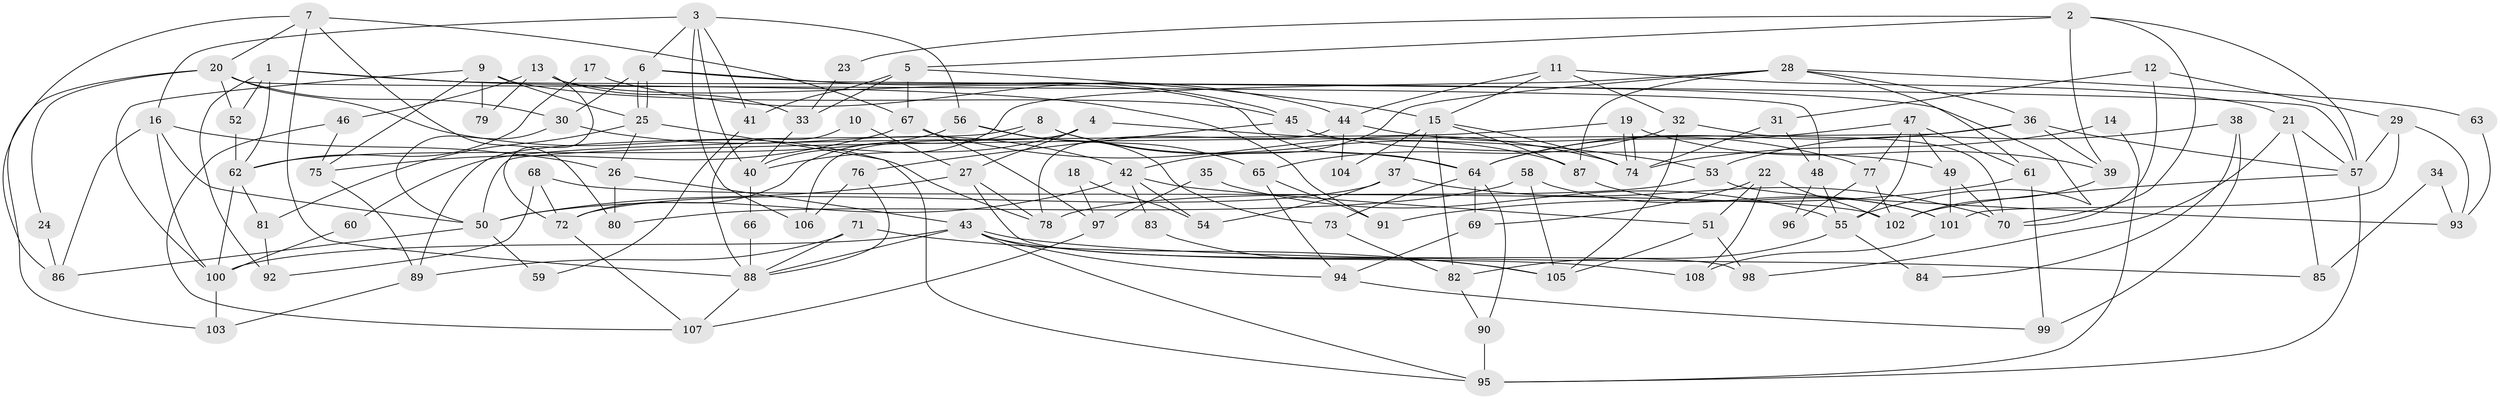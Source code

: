 // coarse degree distribution, {5: 0.23076923076923078, 7: 0.13846153846153847, 8: 0.06153846153846154, 4: 0.13846153846153847, 6: 0.13846153846153847, 2: 0.09230769230769231, 9: 0.03076923076923077, 10: 0.046153846153846156, 3: 0.12307692307692308}
// Generated by graph-tools (version 1.1) at 2025/52/02/27/25 19:52:02]
// undirected, 108 vertices, 216 edges
graph export_dot {
graph [start="1"]
  node [color=gray90,style=filled];
  1;
  2;
  3;
  4;
  5;
  6;
  7;
  8;
  9;
  10;
  11;
  12;
  13;
  14;
  15;
  16;
  17;
  18;
  19;
  20;
  21;
  22;
  23;
  24;
  25;
  26;
  27;
  28;
  29;
  30;
  31;
  32;
  33;
  34;
  35;
  36;
  37;
  38;
  39;
  40;
  41;
  42;
  43;
  44;
  45;
  46;
  47;
  48;
  49;
  50;
  51;
  52;
  53;
  54;
  55;
  56;
  57;
  58;
  59;
  60;
  61;
  62;
  63;
  64;
  65;
  66;
  67;
  68;
  69;
  70;
  71;
  72;
  73;
  74;
  75;
  76;
  77;
  78;
  79;
  80;
  81;
  82;
  83;
  84;
  85;
  86;
  87;
  88;
  89;
  90;
  91;
  92;
  93;
  94;
  95;
  96;
  97;
  98;
  99;
  100;
  101;
  102;
  103;
  104;
  105;
  106;
  107;
  108;
  1 -- 55;
  1 -- 62;
  1 -- 52;
  1 -- 91;
  1 -- 92;
  2 -- 39;
  2 -- 57;
  2 -- 5;
  2 -- 23;
  2 -- 70;
  3 -- 16;
  3 -- 6;
  3 -- 40;
  3 -- 41;
  3 -- 56;
  3 -- 106;
  4 -- 40;
  4 -- 106;
  4 -- 27;
  4 -- 53;
  5 -- 15;
  5 -- 33;
  5 -- 41;
  5 -- 67;
  6 -- 30;
  6 -- 25;
  6 -- 25;
  6 -- 45;
  6 -- 57;
  7 -- 20;
  7 -- 67;
  7 -- 80;
  7 -- 86;
  7 -- 88;
  8 -- 64;
  8 -- 87;
  8 -- 72;
  8 -- 89;
  9 -- 25;
  9 -- 100;
  9 -- 45;
  9 -- 75;
  9 -- 79;
  10 -- 88;
  10 -- 27;
  11 -- 32;
  11 -- 15;
  11 -- 21;
  11 -- 44;
  12 -- 29;
  12 -- 70;
  12 -- 31;
  13 -- 46;
  13 -- 64;
  13 -- 33;
  13 -- 72;
  13 -- 79;
  14 -- 74;
  14 -- 95;
  15 -- 37;
  15 -- 74;
  15 -- 82;
  15 -- 87;
  15 -- 104;
  16 -- 26;
  16 -- 86;
  16 -- 50;
  16 -- 100;
  17 -- 44;
  17 -- 62;
  18 -- 54;
  18 -- 97;
  19 -- 39;
  19 -- 74;
  19 -- 74;
  19 -- 60;
  20 -- 52;
  20 -- 48;
  20 -- 24;
  20 -- 30;
  20 -- 78;
  20 -- 103;
  21 -- 98;
  21 -- 57;
  21 -- 85;
  22 -- 108;
  22 -- 102;
  22 -- 51;
  22 -- 69;
  23 -- 33;
  24 -- 86;
  25 -- 26;
  25 -- 81;
  25 -- 95;
  26 -- 43;
  26 -- 80;
  27 -- 50;
  27 -- 78;
  27 -- 98;
  28 -- 40;
  28 -- 36;
  28 -- 42;
  28 -- 61;
  28 -- 63;
  28 -- 87;
  29 -- 57;
  29 -- 101;
  29 -- 93;
  30 -- 50;
  30 -- 42;
  31 -- 74;
  31 -- 48;
  32 -- 65;
  32 -- 70;
  32 -- 105;
  33 -- 40;
  34 -- 93;
  34 -- 85;
  35 -- 97;
  35 -- 55;
  36 -- 57;
  36 -- 50;
  36 -- 39;
  36 -- 64;
  37 -- 70;
  37 -- 72;
  37 -- 54;
  38 -- 53;
  38 -- 99;
  38 -- 84;
  39 -- 102;
  40 -- 66;
  41 -- 59;
  42 -- 50;
  42 -- 51;
  42 -- 54;
  42 -- 83;
  43 -- 95;
  43 -- 100;
  43 -- 85;
  43 -- 88;
  43 -- 94;
  43 -- 108;
  44 -- 78;
  44 -- 77;
  44 -- 104;
  45 -- 49;
  45 -- 76;
  46 -- 75;
  46 -- 107;
  47 -- 64;
  47 -- 61;
  47 -- 49;
  47 -- 55;
  47 -- 77;
  48 -- 55;
  48 -- 96;
  49 -- 70;
  49 -- 101;
  50 -- 59;
  50 -- 86;
  51 -- 98;
  51 -- 105;
  52 -- 62;
  53 -- 78;
  53 -- 93;
  55 -- 82;
  55 -- 84;
  56 -- 62;
  56 -- 65;
  56 -- 73;
  57 -- 95;
  57 -- 102;
  58 -- 101;
  58 -- 105;
  58 -- 80;
  60 -- 100;
  61 -- 91;
  61 -- 99;
  62 -- 81;
  62 -- 100;
  63 -- 93;
  64 -- 90;
  64 -- 69;
  64 -- 73;
  65 -- 94;
  65 -- 91;
  66 -- 88;
  67 -- 75;
  67 -- 74;
  67 -- 97;
  68 -- 72;
  68 -- 102;
  68 -- 92;
  69 -- 94;
  71 -- 88;
  71 -- 105;
  71 -- 89;
  72 -- 107;
  73 -- 82;
  75 -- 89;
  76 -- 88;
  76 -- 106;
  77 -- 96;
  77 -- 102;
  81 -- 92;
  82 -- 90;
  83 -- 105;
  87 -- 101;
  88 -- 107;
  89 -- 103;
  90 -- 95;
  94 -- 99;
  97 -- 107;
  100 -- 103;
  101 -- 108;
}
